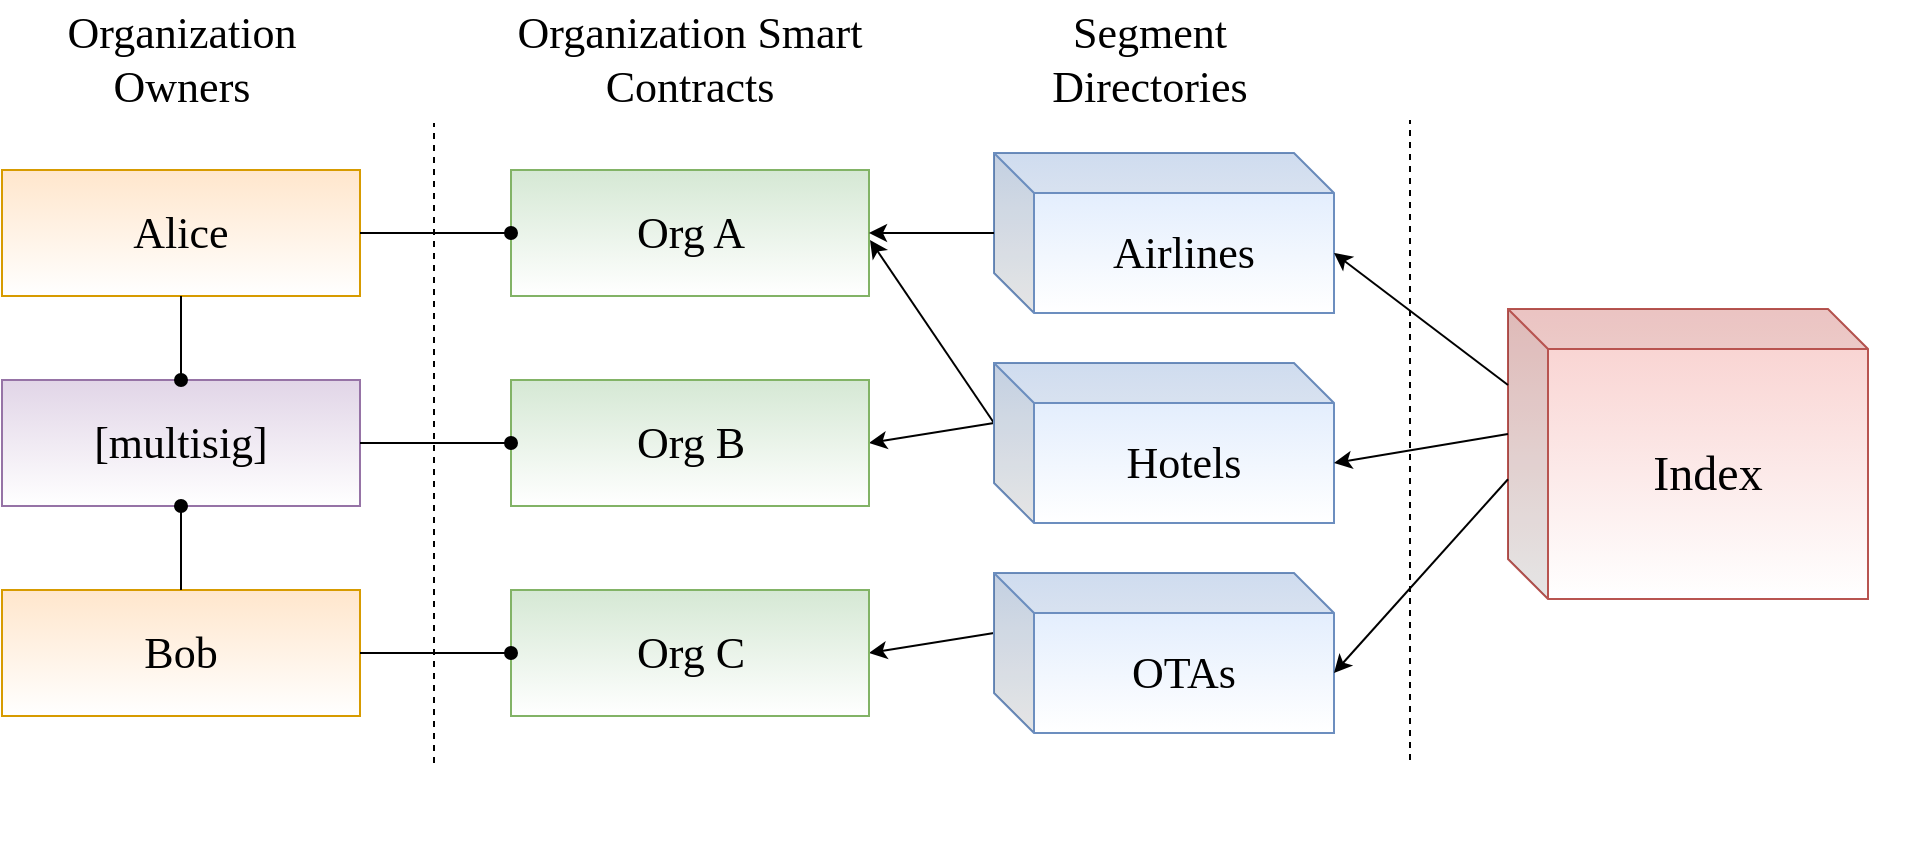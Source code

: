 <mxfile version="10.6.5" type="device"><diagram id="UPNkttsysYCKTpfS355E" name="Page-1"><mxGraphModel dx="1592" dy="1595" grid="1" gridSize="10" guides="1" tooltips="1" connect="1" arrows="1" fold="1" page="1" pageScale="1" pageWidth="1169" pageHeight="827" math="0" shadow="0"><root><mxCell id="0"/><mxCell id="1" parent="0"/><mxCell id="uDEhw0s7uUd4Kp9hxPcF-2" value="" style="rounded=1;whiteSpace=wrap;html=1;shadow=0;dashed=1;image=https://raw.githubusercontent.com/windingtree/wt-media/master/logo-variants/tree/png/tree--gradient-on-white.png;glass=0;fillColor=none;strokeColor=none;arcSize=4;imageAspect=1;imageWidth=420;imageAlign=center;imageHeight=420;absoluteArcSize=0;fillOpacity=10;overflow=visible;backgroundOutline=0;resizeWidth=0;" vertex="1" parent="1"><mxGeometry x="584" y="105" width="500" height="417" as="geometry"/></mxCell><mxCell id="rchwTNeCTBVgQv-IpF2f-1" value="&lt;font style=&quot;font-size: 24px&quot;&gt;Index&lt;/font&gt;" style="shape=cube;whiteSpace=wrap;html=1;boundedLbl=1;backgroundOutline=1;darkOpacity=0.05;darkOpacity2=0.1;fillColor=#f8cecc;strokeColor=#b85450;fontFamily=Oxygen Mono;spacing=2;gradientColor=#ffffff;" parent="1" vertex="1"><mxGeometry x="879" y="254.5" width="180" height="145" as="geometry"/></mxCell><mxCell id="rchwTNeCTBVgQv-IpF2f-2" value="" style="endArrow=none;dashed=1;html=1;" parent="1" edge="1"><mxGeometry width="50" height="50" relative="1" as="geometry"><mxPoint x="830" y="480" as="sourcePoint"/><mxPoint x="830" y="160" as="targetPoint"/></mxGeometry></mxCell><mxCell id="rchwTNeCTBVgQv-IpF2f-3" value="Segment Directories" style="text;html=1;strokeColor=none;fillColor=none;align=center;verticalAlign=middle;whiteSpace=wrap;rounded=0;fontSize=22;fontFamily=Oxygen Mono;" parent="1" vertex="1"><mxGeometry x="622" y="100" width="156" height="60" as="geometry"/></mxCell><mxCell id="rchwTNeCTBVgQv-IpF2f-4" value="Airlines" style="shape=cube;whiteSpace=wrap;html=1;boundedLbl=1;backgroundOutline=1;darkOpacity=0.05;darkOpacity2=0.1;fontFamily=Oxygen Mono;fontSize=22;fillColor=#dae8fc;strokeColor=#6c8ebf;gradientColor=#ffffff;" parent="1" vertex="1"><mxGeometry x="622" y="176.5" width="170" height="80" as="geometry"/></mxCell><mxCell id="rchwTNeCTBVgQv-IpF2f-28" style="rounded=0;orthogonalLoop=1;jettySize=auto;html=1;exitX=0;exitY=0;exitDx=0;exitDy=30;exitPerimeter=0;entryX=1;entryY=0.5;entryDx=0;entryDy=0;fontFamily=Oxygen Mono;fontSize=22;" parent="1" source="rchwTNeCTBVgQv-IpF2f-5" target="rchwTNeCTBVgQv-IpF2f-18" edge="1"><mxGeometry relative="1" as="geometry"/></mxCell><mxCell id="rchwTNeCTBVgQv-IpF2f-30" style="edgeStyle=none;rounded=0;orthogonalLoop=1;jettySize=auto;html=1;exitX=0;exitY=0;exitDx=0;exitDy=30;exitPerimeter=0;fontFamily=Oxygen Mono;fontSize=22;" parent="1" source="rchwTNeCTBVgQv-IpF2f-5" edge="1"><mxGeometry relative="1" as="geometry"><mxPoint x="560" y="220" as="targetPoint"/></mxGeometry></mxCell><mxCell id="rchwTNeCTBVgQv-IpF2f-5" value="Hotels" style="shape=cube;whiteSpace=wrap;html=1;boundedLbl=1;backgroundOutline=1;darkOpacity=0.05;darkOpacity2=0.1;fontFamily=Oxygen Mono;fontSize=22;fillColor=#dae8fc;strokeColor=#6c8ebf;gradientColor=#ffffff;" parent="1" vertex="1"><mxGeometry x="622" y="281.5" width="170" height="80" as="geometry"/></mxCell><mxCell id="rchwTNeCTBVgQv-IpF2f-29" style="edgeStyle=none;rounded=0;orthogonalLoop=1;jettySize=auto;html=1;exitX=0;exitY=0;exitDx=0;exitDy=30;exitPerimeter=0;entryX=1;entryY=0.5;entryDx=0;entryDy=0;fontFamily=Oxygen Mono;fontSize=22;" parent="1" source="rchwTNeCTBVgQv-IpF2f-6" target="rchwTNeCTBVgQv-IpF2f-19" edge="1"><mxGeometry relative="1" as="geometry"/></mxCell><mxCell id="rchwTNeCTBVgQv-IpF2f-6" value="OTAs" style="shape=cube;whiteSpace=wrap;html=1;boundedLbl=1;backgroundOutline=1;darkOpacity=0.05;darkOpacity2=0.1;fontFamily=Oxygen Mono;fontSize=22;fillColor=#dae8fc;strokeColor=#6c8ebf;gradientColor=#ffffff;" parent="1" vertex="1"><mxGeometry x="622" y="386.5" width="170" height="80" as="geometry"/></mxCell><mxCell id="rchwTNeCTBVgQv-IpF2f-7" value="" style="endArrow=classic;html=1;fontFamily=Oxygen Mono;fontSize=24;entryX=0;entryY=0;entryDx=170;entryDy=50;entryPerimeter=0;exitX=0;exitY=0.262;exitDx=0;exitDy=0;exitPerimeter=0;" parent="1" source="rchwTNeCTBVgQv-IpF2f-1" target="rchwTNeCTBVgQv-IpF2f-4" edge="1"><mxGeometry width="50" height="50" relative="1" as="geometry"><mxPoint x="880" y="190" as="sourcePoint"/><mxPoint x="970" y="180" as="targetPoint"/></mxGeometry></mxCell><mxCell id="rchwTNeCTBVgQv-IpF2f-8" value="" style="endArrow=classic;html=1;fontFamily=Oxygen Mono;fontSize=24;entryX=0;entryY=0;entryDx=170;entryDy=50;entryPerimeter=0;exitX=0;exitY=0;exitDx=0;exitDy=62.5;exitPerimeter=0;" parent="1" source="rchwTNeCTBVgQv-IpF2f-1" target="rchwTNeCTBVgQv-IpF2f-5" edge="1"><mxGeometry width="50" height="50" relative="1" as="geometry"><mxPoint x="890" y="320" as="sourcePoint"/><mxPoint x="900.167" y="412.167" as="targetPoint"/></mxGeometry></mxCell><mxCell id="rchwTNeCTBVgQv-IpF2f-9" value="" style="endArrow=classic;html=1;fontFamily=Oxygen Mono;fontSize=24;entryX=0;entryY=0;entryDx=170;entryDy=50;entryPerimeter=0;exitX=0;exitY=0.587;exitDx=0;exitDy=0;exitPerimeter=0;" parent="1" source="rchwTNeCTBVgQv-IpF2f-1" target="rchwTNeCTBVgQv-IpF2f-6" edge="1"><mxGeometry width="50" height="50" relative="1" as="geometry"><mxPoint x="850" y="350" as="sourcePoint"/><mxPoint x="780.167" y="412.167" as="targetPoint"/></mxGeometry></mxCell><mxCell id="rchwTNeCTBVgQv-IpF2f-16" value="Organization Smart Contracts" style="text;html=1;strokeColor=none;fillColor=none;align=center;verticalAlign=middle;whiteSpace=wrap;rounded=0;fontSize=22;fontFamily=Oxygen Mono;" parent="1" vertex="1"><mxGeometry x="362" y="100" width="216" height="60" as="geometry"/></mxCell><mxCell id="rchwTNeCTBVgQv-IpF2f-17" value="Org A" style="rounded=0;whiteSpace=wrap;html=1;fontFamily=Oxygen Mono;fontSize=22;fillColor=#d5e8d4;strokeColor=#82b366;gradientColor=#ffffff;" parent="1" vertex="1"><mxGeometry x="380.5" y="185" width="179" height="63" as="geometry"/></mxCell><mxCell id="rchwTNeCTBVgQv-IpF2f-18" value="Org B" style="rounded=0;whiteSpace=wrap;html=1;fontFamily=Oxygen Mono;fontSize=22;fillColor=#d5e8d4;strokeColor=#82b366;gradientColor=#ffffff;" parent="1" vertex="1"><mxGeometry x="380.5" y="290" width="179" height="63" as="geometry"/></mxCell><mxCell id="rchwTNeCTBVgQv-IpF2f-19" value="Org C" style="rounded=0;whiteSpace=wrap;html=1;fontFamily=Oxygen Mono;fontSize=22;fillColor=#d5e8d4;strokeColor=#82b366;gradientColor=#ffffff;" parent="1" vertex="1"><mxGeometry x="380.5" y="395" width="179" height="63" as="geometry"/></mxCell><mxCell id="rchwTNeCTBVgQv-IpF2f-20" value="" style="endArrow=none;dashed=1;html=1;" parent="1" edge="1"><mxGeometry width="50" height="50" relative="1" as="geometry"><mxPoint x="342" y="481.5" as="sourcePoint"/><mxPoint x="342" y="161.5" as="targetPoint"/></mxGeometry></mxCell><mxCell id="rchwTNeCTBVgQv-IpF2f-21" value="Organization Owners" style="text;html=1;strokeColor=none;fillColor=none;align=center;verticalAlign=middle;whiteSpace=wrap;rounded=0;fontSize=22;fontFamily=Oxygen Mono;" parent="1" vertex="1"><mxGeometry x="132.5" y="100" width="166" height="60" as="geometry"/></mxCell><mxCell id="rchwTNeCTBVgQv-IpF2f-22" value="Alice" style="rounded=0;whiteSpace=wrap;html=1;fontFamily=Oxygen Mono;fontSize=22;fillColor=#ffe6cc;strokeColor=#d79b00;gradientColor=#ffffff;" parent="1" vertex="1"><mxGeometry x="126" y="185" width="179" height="63" as="geometry"/></mxCell><mxCell id="rchwTNeCTBVgQv-IpF2f-23" value="[multisig]" style="rounded=0;whiteSpace=wrap;html=1;fontFamily=Oxygen Mono;fontSize=22;fillColor=#e1d5e7;strokeColor=#9673a6;gradientColor=#ffffff;" parent="1" vertex="1"><mxGeometry x="126" y="290" width="179" height="63" as="geometry"/></mxCell><mxCell id="rchwTNeCTBVgQv-IpF2f-24" value="Bob" style="rounded=0;whiteSpace=wrap;html=1;fontFamily=Oxygen Mono;fontSize=22;fillColor=#ffe6cc;strokeColor=#d79b00;gradientColor=#ffffff;" parent="1" vertex="1"><mxGeometry x="126" y="395" width="179" height="63" as="geometry"/></mxCell><mxCell id="rchwTNeCTBVgQv-IpF2f-27" value="" style="endArrow=classic;html=1;fontFamily=Oxygen Mono;fontSize=22;entryX=1;entryY=0.5;entryDx=0;entryDy=0;" parent="1" source="rchwTNeCTBVgQv-IpF2f-4" target="rchwTNeCTBVgQv-IpF2f-17" edge="1"><mxGeometry width="50" height="50" relative="1" as="geometry"><mxPoint x="530" y="570" as="sourcePoint"/><mxPoint x="580" y="520" as="targetPoint"/></mxGeometry></mxCell><mxCell id="rchwTNeCTBVgQv-IpF2f-32" style="edgeStyle=none;rounded=0;orthogonalLoop=1;jettySize=auto;html=1;exitX=1;exitY=0.5;exitDx=0;exitDy=0;entryX=0;entryY=0.5;entryDx=0;entryDy=0;fontFamily=Oxygen Mono;fontSize=22;startArrow=none;startFill=0;endArrow=oval;endFill=1;" parent="1" source="rchwTNeCTBVgQv-IpF2f-22" target="rchwTNeCTBVgQv-IpF2f-17" edge="1"><mxGeometry relative="1" as="geometry"/></mxCell><mxCell id="rchwTNeCTBVgQv-IpF2f-31" style="edgeStyle=none;rounded=0;orthogonalLoop=1;jettySize=auto;html=1;exitX=1;exitY=0.5;exitDx=0;exitDy=0;entryX=0;entryY=0.5;entryDx=0;entryDy=0;fontFamily=Oxygen Mono;fontSize=22;startArrow=none;startFill=0;endArrow=oval;endFill=1;" parent="1" source="rchwTNeCTBVgQv-IpF2f-23" target="rchwTNeCTBVgQv-IpF2f-18" edge="1"><mxGeometry relative="1" as="geometry"/></mxCell><mxCell id="rchwTNeCTBVgQv-IpF2f-34" style="edgeStyle=none;rounded=0;orthogonalLoop=1;jettySize=auto;html=1;entryX=0.5;entryY=1;entryDx=0;entryDy=0;fontFamily=Oxygen Mono;fontSize=22;endArrow=none;endFill=0;startArrow=oval;startFill=1;" parent="1" source="rchwTNeCTBVgQv-IpF2f-23" target="rchwTNeCTBVgQv-IpF2f-22" edge="1"><mxGeometry relative="1" as="geometry"/></mxCell><mxCell id="rchwTNeCTBVgQv-IpF2f-35" style="edgeStyle=none;rounded=0;orthogonalLoop=1;jettySize=auto;html=1;exitX=0.5;exitY=1;exitDx=0;exitDy=0;entryX=0.5;entryY=0;entryDx=0;entryDy=0;fontFamily=Oxygen Mono;fontSize=22;endArrow=none;endFill=0;startArrow=oval;startFill=1;" parent="1" source="rchwTNeCTBVgQv-IpF2f-23" target="rchwTNeCTBVgQv-IpF2f-24" edge="1"><mxGeometry relative="1" as="geometry"/></mxCell><mxCell id="rchwTNeCTBVgQv-IpF2f-33" style="edgeStyle=none;rounded=0;orthogonalLoop=1;jettySize=auto;html=1;exitX=1;exitY=0.5;exitDx=0;exitDy=0;entryX=0;entryY=0.5;entryDx=0;entryDy=0;fontFamily=Oxygen Mono;fontSize=22;startArrow=none;startFill=0;endArrow=oval;endFill=1;" parent="1" source="rchwTNeCTBVgQv-IpF2f-24" target="rchwTNeCTBVgQv-IpF2f-19" edge="1"><mxGeometry relative="1" as="geometry"/></mxCell></root></mxGraphModel></diagram></mxfile>